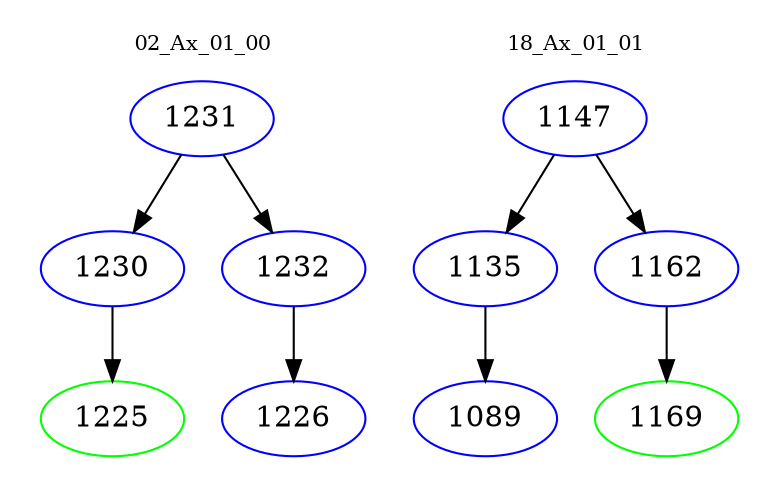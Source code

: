 digraph{
subgraph cluster_0 {
color = white
label = "02_Ax_01_00";
fontsize=10;
T0_1231 [label="1231", color="blue"]
T0_1231 -> T0_1230 [color="black"]
T0_1230 [label="1230", color="blue"]
T0_1230 -> T0_1225 [color="black"]
T0_1225 [label="1225", color="green"]
T0_1231 -> T0_1232 [color="black"]
T0_1232 [label="1232", color="blue"]
T0_1232 -> T0_1226 [color="black"]
T0_1226 [label="1226", color="blue"]
}
subgraph cluster_1 {
color = white
label = "18_Ax_01_01";
fontsize=10;
T1_1147 [label="1147", color="blue"]
T1_1147 -> T1_1135 [color="black"]
T1_1135 [label="1135", color="blue"]
T1_1135 -> T1_1089 [color="black"]
T1_1089 [label="1089", color="blue"]
T1_1147 -> T1_1162 [color="black"]
T1_1162 [label="1162", color="blue"]
T1_1162 -> T1_1169 [color="black"]
T1_1169 [label="1169", color="green"]
}
}
